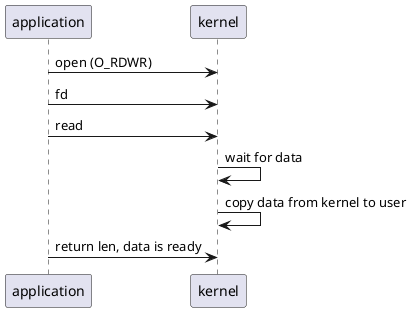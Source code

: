 @startuml
application -> kernel: open (O_RDWR)
kernel <- application: fd
application -> kernel: read
kernel -> kernel: wait for data
kernel -> kernel: copy data from kernel to user
kernel <- application: return len, data is ready
@enduml